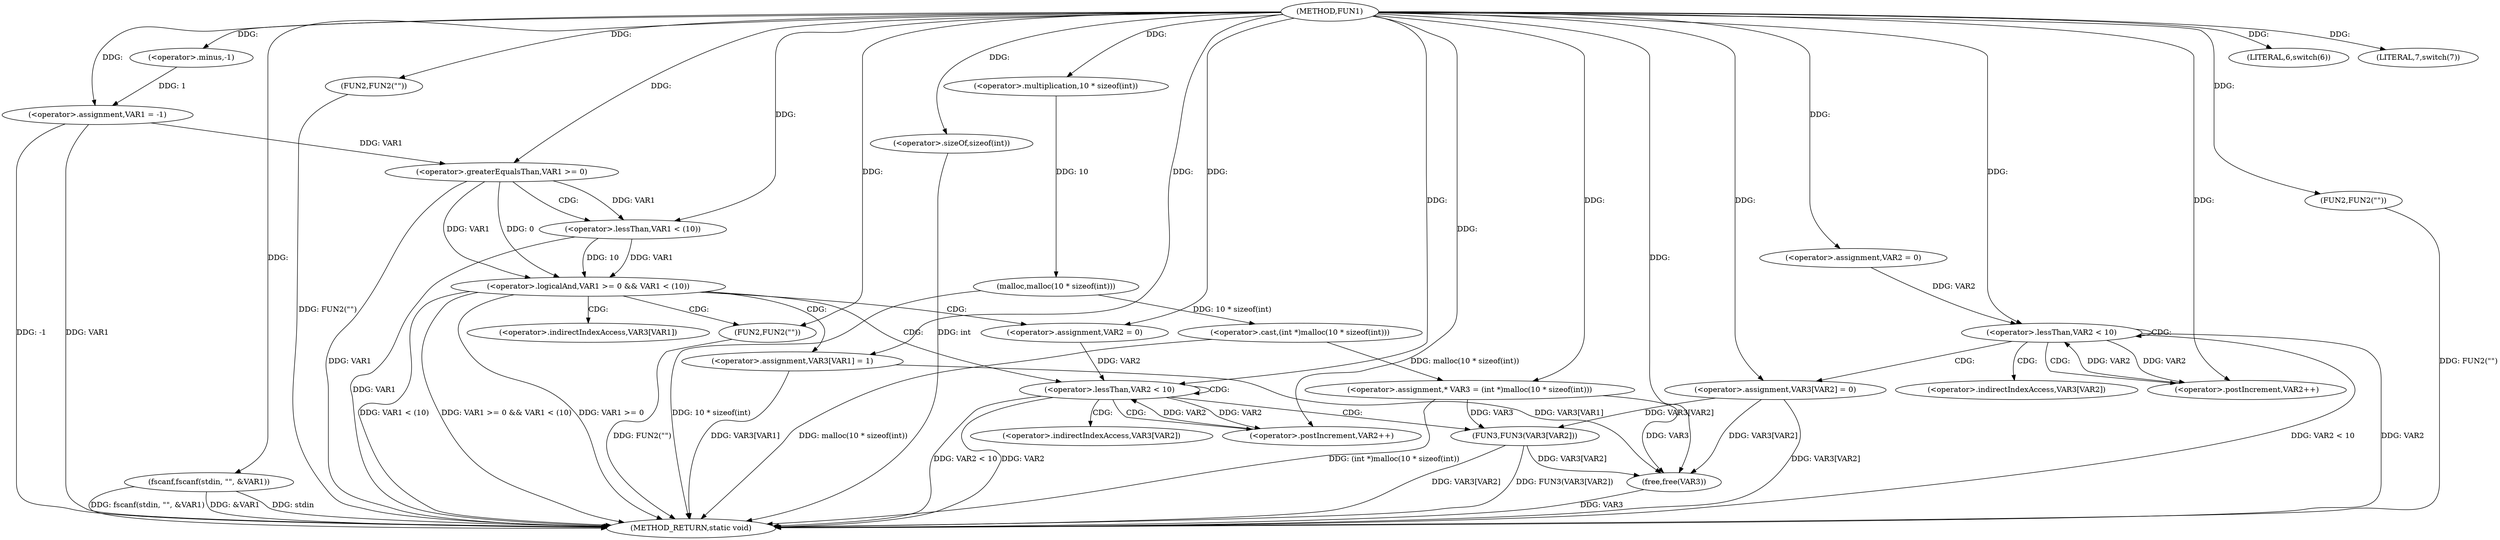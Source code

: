 digraph FUN1 {  
"1000100" [label = "(METHOD,FUN1)" ]
"1000191" [label = "(METHOD_RETURN,static void)" ]
"1000103" [label = "(<operator>.assignment,VAR1 = -1)" ]
"1000105" [label = "(<operator>.minus,-1)" ]
"1000108" [label = "(LITERAL,6,switch(6))" ]
"1000111" [label = "(fscanf,fscanf(stdin, \"\", &VAR1))" ]
"1000118" [label = "(FUN2,FUN2(\"\"))" ]
"1000122" [label = "(LITERAL,7,switch(7))" ]
"1000128" [label = "(<operator>.assignment,* VAR3 = (int *)malloc(10 * sizeof(int)))" ]
"1000130" [label = "(<operator>.cast,(int *)malloc(10 * sizeof(int)))" ]
"1000132" [label = "(malloc,malloc(10 * sizeof(int)))" ]
"1000133" [label = "(<operator>.multiplication,10 * sizeof(int))" ]
"1000135" [label = "(<operator>.sizeOf,sizeof(int))" ]
"1000138" [label = "(<operator>.assignment,VAR2 = 0)" ]
"1000141" [label = "(<operator>.lessThan,VAR2 < 10)" ]
"1000144" [label = "(<operator>.postIncrement,VAR2++)" ]
"1000147" [label = "(<operator>.assignment,VAR3[VAR2] = 0)" ]
"1000153" [label = "(<operator>.logicalAnd,VAR1 >= 0 && VAR1 < (10))" ]
"1000154" [label = "(<operator>.greaterEqualsThan,VAR1 >= 0)" ]
"1000157" [label = "(<operator>.lessThan,VAR1 < (10))" ]
"1000161" [label = "(<operator>.assignment,VAR3[VAR1] = 1)" ]
"1000167" [label = "(<operator>.assignment,VAR2 = 0)" ]
"1000170" [label = "(<operator>.lessThan,VAR2 < 10)" ]
"1000173" [label = "(<operator>.postIncrement,VAR2++)" ]
"1000176" [label = "(FUN3,FUN3(VAR3[VAR2]))" ]
"1000182" [label = "(FUN2,FUN2(\"\"))" ]
"1000184" [label = "(free,free(VAR3))" ]
"1000188" [label = "(FUN2,FUN2(\"\"))" ]
"1000148" [label = "(<operator>.indirectIndexAccess,VAR3[VAR2])" ]
"1000162" [label = "(<operator>.indirectIndexAccess,VAR3[VAR1])" ]
"1000177" [label = "(<operator>.indirectIndexAccess,VAR3[VAR2])" ]
  "1000128" -> "1000191"  [ label = "DDG: (int *)malloc(10 * sizeof(int))"] 
  "1000141" -> "1000191"  [ label = "DDG: VAR2"] 
  "1000184" -> "1000191"  [ label = "DDG: VAR3"] 
  "1000153" -> "1000191"  [ label = "DDG: VAR1 < (10)"] 
  "1000103" -> "1000191"  [ label = "DDG: VAR1"] 
  "1000103" -> "1000191"  [ label = "DDG: -1"] 
  "1000111" -> "1000191"  [ label = "DDG: &VAR1"] 
  "1000153" -> "1000191"  [ label = "DDG: VAR1 >= 0 && VAR1 < (10)"] 
  "1000118" -> "1000191"  [ label = "DDG: FUN2(\"\")"] 
  "1000153" -> "1000191"  [ label = "DDG: VAR1 >= 0"] 
  "1000161" -> "1000191"  [ label = "DDG: VAR3[VAR1]"] 
  "1000182" -> "1000191"  [ label = "DDG: FUN2(\"\")"] 
  "1000188" -> "1000191"  [ label = "DDG: FUN2(\"\")"] 
  "1000130" -> "1000191"  [ label = "DDG: malloc(10 * sizeof(int))"] 
  "1000141" -> "1000191"  [ label = "DDG: VAR2 < 10"] 
  "1000154" -> "1000191"  [ label = "DDG: VAR1"] 
  "1000157" -> "1000191"  [ label = "DDG: VAR1"] 
  "1000147" -> "1000191"  [ label = "DDG: VAR3[VAR2]"] 
  "1000176" -> "1000191"  [ label = "DDG: FUN3(VAR3[VAR2])"] 
  "1000132" -> "1000191"  [ label = "DDG: 10 * sizeof(int)"] 
  "1000111" -> "1000191"  [ label = "DDG: stdin"] 
  "1000135" -> "1000191"  [ label = "DDG: int"] 
  "1000170" -> "1000191"  [ label = "DDG: VAR2"] 
  "1000176" -> "1000191"  [ label = "DDG: VAR3[VAR2]"] 
  "1000170" -> "1000191"  [ label = "DDG: VAR2 < 10"] 
  "1000111" -> "1000191"  [ label = "DDG: fscanf(stdin, \"\", &VAR1)"] 
  "1000105" -> "1000103"  [ label = "DDG: 1"] 
  "1000100" -> "1000103"  [ label = "DDG: "] 
  "1000100" -> "1000105"  [ label = "DDG: "] 
  "1000100" -> "1000108"  [ label = "DDG: "] 
  "1000100" -> "1000111"  [ label = "DDG: "] 
  "1000100" -> "1000118"  [ label = "DDG: "] 
  "1000100" -> "1000122"  [ label = "DDG: "] 
  "1000130" -> "1000128"  [ label = "DDG: malloc(10 * sizeof(int))"] 
  "1000100" -> "1000128"  [ label = "DDG: "] 
  "1000132" -> "1000130"  [ label = "DDG: 10 * sizeof(int)"] 
  "1000133" -> "1000132"  [ label = "DDG: 10"] 
  "1000100" -> "1000133"  [ label = "DDG: "] 
  "1000100" -> "1000135"  [ label = "DDG: "] 
  "1000100" -> "1000138"  [ label = "DDG: "] 
  "1000138" -> "1000141"  [ label = "DDG: VAR2"] 
  "1000144" -> "1000141"  [ label = "DDG: VAR2"] 
  "1000100" -> "1000141"  [ label = "DDG: "] 
  "1000141" -> "1000144"  [ label = "DDG: VAR2"] 
  "1000100" -> "1000144"  [ label = "DDG: "] 
  "1000100" -> "1000147"  [ label = "DDG: "] 
  "1000154" -> "1000153"  [ label = "DDG: VAR1"] 
  "1000154" -> "1000153"  [ label = "DDG: 0"] 
  "1000103" -> "1000154"  [ label = "DDG: VAR1"] 
  "1000100" -> "1000154"  [ label = "DDG: "] 
  "1000157" -> "1000153"  [ label = "DDG: VAR1"] 
  "1000157" -> "1000153"  [ label = "DDG: 10"] 
  "1000154" -> "1000157"  [ label = "DDG: VAR1"] 
  "1000100" -> "1000157"  [ label = "DDG: "] 
  "1000100" -> "1000161"  [ label = "DDG: "] 
  "1000100" -> "1000167"  [ label = "DDG: "] 
  "1000167" -> "1000170"  [ label = "DDG: VAR2"] 
  "1000173" -> "1000170"  [ label = "DDG: VAR2"] 
  "1000100" -> "1000170"  [ label = "DDG: "] 
  "1000170" -> "1000173"  [ label = "DDG: VAR2"] 
  "1000100" -> "1000173"  [ label = "DDG: "] 
  "1000128" -> "1000176"  [ label = "DDG: VAR3"] 
  "1000147" -> "1000176"  [ label = "DDG: VAR3[VAR2]"] 
  "1000100" -> "1000182"  [ label = "DDG: "] 
  "1000128" -> "1000184"  [ label = "DDG: VAR3"] 
  "1000147" -> "1000184"  [ label = "DDG: VAR3[VAR2]"] 
  "1000176" -> "1000184"  [ label = "DDG: VAR3[VAR2]"] 
  "1000161" -> "1000184"  [ label = "DDG: VAR3[VAR1]"] 
  "1000100" -> "1000184"  [ label = "DDG: "] 
  "1000100" -> "1000188"  [ label = "DDG: "] 
  "1000141" -> "1000141"  [ label = "CDG: "] 
  "1000141" -> "1000148"  [ label = "CDG: "] 
  "1000141" -> "1000144"  [ label = "CDG: "] 
  "1000141" -> "1000147"  [ label = "CDG: "] 
  "1000153" -> "1000161"  [ label = "CDG: "] 
  "1000153" -> "1000182"  [ label = "CDG: "] 
  "1000153" -> "1000167"  [ label = "CDG: "] 
  "1000153" -> "1000170"  [ label = "CDG: "] 
  "1000153" -> "1000162"  [ label = "CDG: "] 
  "1000154" -> "1000157"  [ label = "CDG: "] 
  "1000170" -> "1000173"  [ label = "CDG: "] 
  "1000170" -> "1000170"  [ label = "CDG: "] 
  "1000170" -> "1000176"  [ label = "CDG: "] 
  "1000170" -> "1000177"  [ label = "CDG: "] 
}
